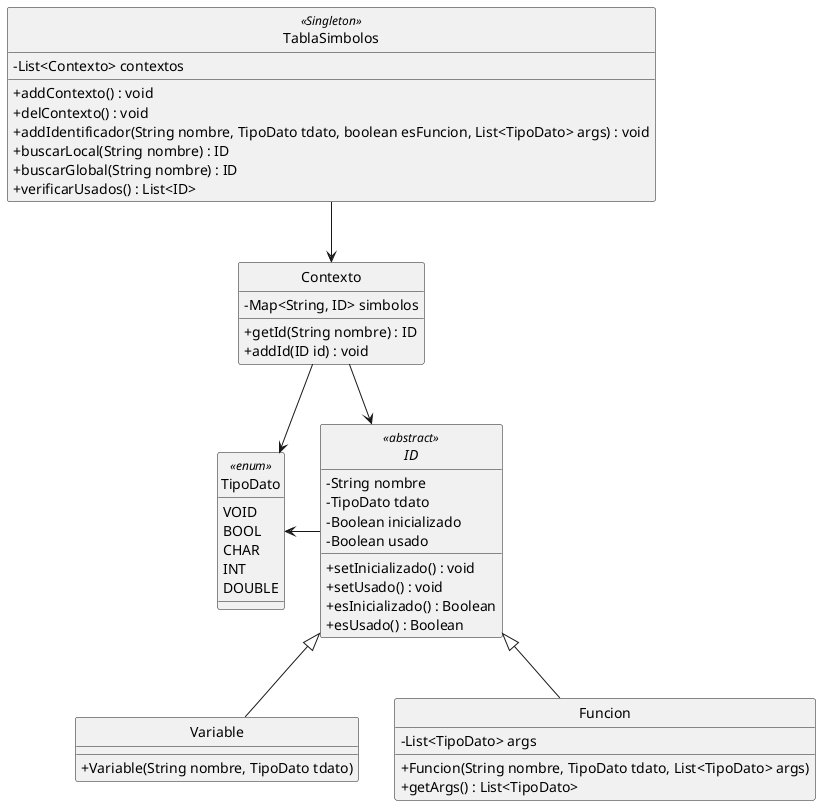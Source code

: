 @startuml TablaSimbolos

skinparam ClassAttributeIconSize 0
hide circle

class TablaSimbolos <<Singleton>> {
    - List<Contexto> contextos
    + addContexto() : void
    + delContexto() : void
    + addIdentificador(String nombre, TipoDato tdato, boolean esFuncion, List<TipoDato> args) : void
    + buscarLocal(String nombre) : ID
    + buscarGlobal(String nombre) : ID
    + verificarUsados() : List<ID>
}

class Contexto {
    - Map<String, ID> simbolos
    + getId(String nombre) : ID
    + addId(ID id) : void
}

abstract class ID <<abstract>> {
    - String nombre
    - TipoDato tdato
    - Boolean inicializado
    - Boolean usado
    + setInicializado() : void
    + setUsado() : void
    + esInicializado() : Boolean
    + esUsado() : Boolean
}

enum TipoDato <<enum>> {
    VOID
    BOOL
    CHAR
    INT
    DOUBLE            
}

class Variable {
    + Variable(String nombre, TipoDato tdato)
}

class Funcion {
    - List<TipoDato> args
    + Funcion(String nombre, TipoDato tdato, List<TipoDato> args)
    + getArgs() : List<TipoDato>
}

TablaSimbolos --> Contexto
Contexto --> ID
ID <|-- Variable
ID <|-- Funcion
TipoDato <- ID
Contexto --> TipoDato

@enduml
